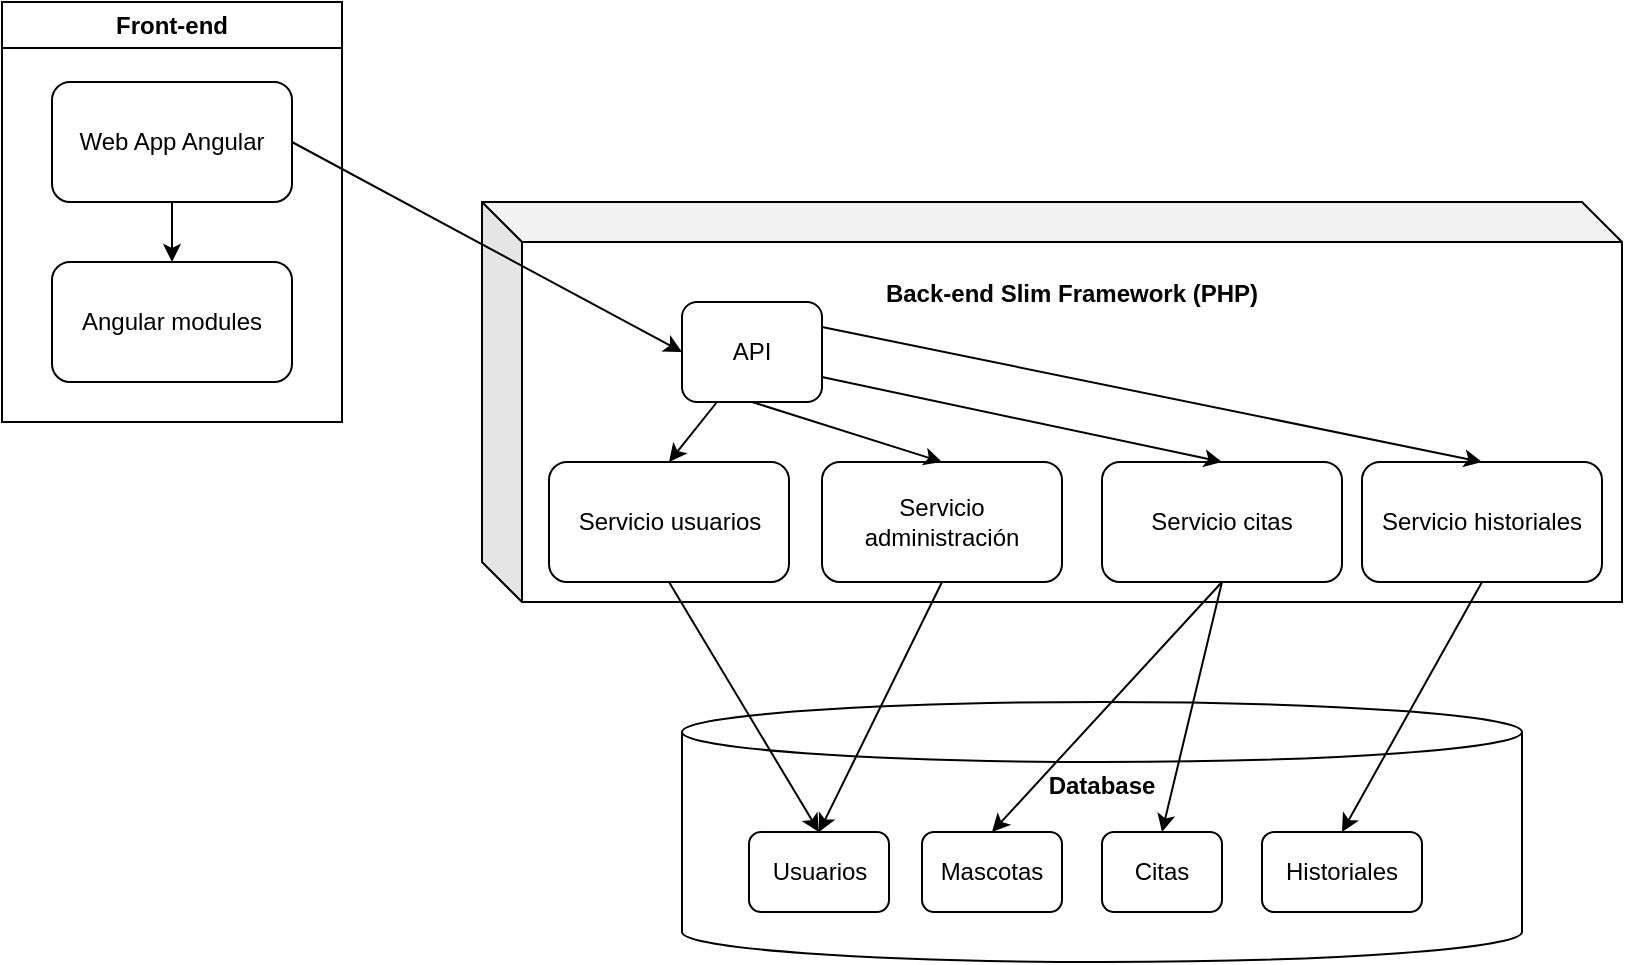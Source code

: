 <mxfile version="24.7.17">
  <diagram name="Arquitectura" id="u-tzAP_CyQNryh3ZNHqW">
    <mxGraphModel dx="712" dy="771" grid="1" gridSize="10" guides="1" tooltips="1" connect="1" arrows="1" fold="1" page="1" pageScale="1" pageWidth="827" pageHeight="1169" math="0" shadow="0">
      <root>
        <mxCell id="0" />
        <mxCell id="1" parent="0" />
        <mxCell id="5HdY6qBEU2Qn8acYaTiq-2" value="&lt;b&gt;Back-end Slim Framework (PHP)&lt;/b&gt;&lt;div&gt;&lt;b&gt;&lt;br&gt;&lt;/b&gt;&lt;/div&gt;&lt;div&gt;&lt;b&gt;&lt;br&gt;&lt;/b&gt;&lt;/div&gt;&lt;div&gt;&lt;b&gt;&lt;br&gt;&lt;/b&gt;&lt;/div&gt;&lt;div&gt;&lt;b&gt;&lt;br&gt;&lt;/b&gt;&lt;/div&gt;&lt;div&gt;&lt;b&gt;&lt;br&gt;&lt;/b&gt;&lt;/div&gt;&lt;div&gt;&lt;br&gt;&lt;/div&gt;&lt;div&gt;&lt;br&gt;&lt;/div&gt;&lt;div&gt;&lt;br&gt;&lt;/div&gt;&lt;div&gt;&lt;br&gt;&lt;/div&gt;" style="shape=cube;whiteSpace=wrap;html=1;boundedLbl=1;backgroundOutline=1;darkOpacity=0.05;darkOpacity2=0.1;" vertex="1" parent="1">
          <mxGeometry x="260" y="210" width="570" height="200" as="geometry" />
        </mxCell>
        <mxCell id="5HdY6qBEU2Qn8acYaTiq-5" value="Front-end" style="swimlane;whiteSpace=wrap;html=1;fillColor=default;" vertex="1" parent="1">
          <mxGeometry x="20" y="110" width="170" height="210" as="geometry" />
        </mxCell>
        <mxCell id="5HdY6qBEU2Qn8acYaTiq-6" value="Web App Angular" style="rounded=1;whiteSpace=wrap;html=1;" vertex="1" parent="5HdY6qBEU2Qn8acYaTiq-5">
          <mxGeometry x="25" y="40" width="120" height="60" as="geometry" />
        </mxCell>
        <mxCell id="5HdY6qBEU2Qn8acYaTiq-7" value="Angular modules" style="rounded=1;whiteSpace=wrap;html=1;" vertex="1" parent="5HdY6qBEU2Qn8acYaTiq-5">
          <mxGeometry x="25" y="130" width="120" height="60" as="geometry" />
        </mxCell>
        <mxCell id="5HdY6qBEU2Qn8acYaTiq-18" value="" style="endArrow=classic;html=1;rounded=0;exitX=0.5;exitY=1;exitDx=0;exitDy=0;entryX=0.5;entryY=0;entryDx=0;entryDy=0;" edge="1" parent="5HdY6qBEU2Qn8acYaTiq-5" source="5HdY6qBEU2Qn8acYaTiq-6" target="5HdY6qBEU2Qn8acYaTiq-7">
          <mxGeometry width="50" height="50" relative="1" as="geometry">
            <mxPoint x="190" y="310" as="sourcePoint" />
            <mxPoint x="240" y="260" as="targetPoint" />
          </mxGeometry>
        </mxCell>
        <mxCell id="5HdY6qBEU2Qn8acYaTiq-8" value="API" style="rounded=1;whiteSpace=wrap;html=1;" vertex="1" parent="1">
          <mxGeometry x="360" y="260" width="70" height="50" as="geometry" />
        </mxCell>
        <mxCell id="5HdY6qBEU2Qn8acYaTiq-9" value="Servicio historiales" style="rounded=1;whiteSpace=wrap;html=1;" vertex="1" parent="1">
          <mxGeometry x="700" y="340" width="120" height="60" as="geometry" />
        </mxCell>
        <mxCell id="5HdY6qBEU2Qn8acYaTiq-10" value="Servicio citas" style="rounded=1;whiteSpace=wrap;html=1;" vertex="1" parent="1">
          <mxGeometry x="570" y="340" width="120" height="60" as="geometry" />
        </mxCell>
        <mxCell id="5HdY6qBEU2Qn8acYaTiq-11" value="Servicio usuarios" style="rounded=1;whiteSpace=wrap;html=1;" vertex="1" parent="1">
          <mxGeometry x="293.5" y="340" width="120" height="60" as="geometry" />
        </mxCell>
        <mxCell id="5HdY6qBEU2Qn8acYaTiq-12" value="Servicio administración" style="rounded=1;whiteSpace=wrap;html=1;" vertex="1" parent="1">
          <mxGeometry x="430" y="340" width="120" height="60" as="geometry" />
        </mxCell>
        <mxCell id="5HdY6qBEU2Qn8acYaTiq-19" value="" style="endArrow=classic;html=1;rounded=0;exitX=1;exitY=0.5;exitDx=0;exitDy=0;entryX=0;entryY=0.5;entryDx=0;entryDy=0;" edge="1" parent="1" source="5HdY6qBEU2Qn8acYaTiq-6" target="5HdY6qBEU2Qn8acYaTiq-8">
          <mxGeometry width="50" height="50" relative="1" as="geometry">
            <mxPoint x="450" y="420" as="sourcePoint" />
            <mxPoint x="500" y="370" as="targetPoint" />
          </mxGeometry>
        </mxCell>
        <mxCell id="5HdY6qBEU2Qn8acYaTiq-20" value="" style="endArrow=classic;html=1;rounded=0;exitX=0.25;exitY=1;exitDx=0;exitDy=0;entryX=0.5;entryY=0;entryDx=0;entryDy=0;" edge="1" parent="1" source="5HdY6qBEU2Qn8acYaTiq-8" target="5HdY6qBEU2Qn8acYaTiq-11">
          <mxGeometry width="50" height="50" relative="1" as="geometry">
            <mxPoint x="175" y="190" as="sourcePoint" />
            <mxPoint x="370" y="295" as="targetPoint" />
          </mxGeometry>
        </mxCell>
        <mxCell id="5HdY6qBEU2Qn8acYaTiq-21" value="" style="endArrow=classic;html=1;rounded=0;exitX=1;exitY=0.75;exitDx=0;exitDy=0;entryX=0.5;entryY=0;entryDx=0;entryDy=0;" edge="1" parent="1" source="5HdY6qBEU2Qn8acYaTiq-8" target="5HdY6qBEU2Qn8acYaTiq-10">
          <mxGeometry width="50" height="50" relative="1" as="geometry">
            <mxPoint x="185" y="200" as="sourcePoint" />
            <mxPoint x="380" y="305" as="targetPoint" />
          </mxGeometry>
        </mxCell>
        <mxCell id="5HdY6qBEU2Qn8acYaTiq-22" value="" style="endArrow=classic;html=1;rounded=0;exitX=1;exitY=0.25;exitDx=0;exitDy=0;entryX=0.5;entryY=0;entryDx=0;entryDy=0;" edge="1" parent="1" source="5HdY6qBEU2Qn8acYaTiq-8" target="5HdY6qBEU2Qn8acYaTiq-9">
          <mxGeometry width="50" height="50" relative="1" as="geometry">
            <mxPoint x="405" y="320" as="sourcePoint" />
            <mxPoint x="500" y="350" as="targetPoint" />
          </mxGeometry>
        </mxCell>
        <mxCell id="5HdY6qBEU2Qn8acYaTiq-23" value="" style="endArrow=classic;html=1;rounded=0;exitX=0.5;exitY=1;exitDx=0;exitDy=0;entryX=0.5;entryY=0;entryDx=0;entryDy=0;" edge="1" parent="1" source="5HdY6qBEU2Qn8acYaTiq-8" target="5HdY6qBEU2Qn8acYaTiq-12">
          <mxGeometry width="50" height="50" relative="1" as="geometry">
            <mxPoint x="415" y="330" as="sourcePoint" />
            <mxPoint x="510" y="360" as="targetPoint" />
          </mxGeometry>
        </mxCell>
        <mxCell id="5HdY6qBEU2Qn8acYaTiq-25" value="" style="group" vertex="1" connectable="0" parent="1">
          <mxGeometry x="360" y="460" width="420" height="130" as="geometry" />
        </mxCell>
        <mxCell id="5HdY6qBEU2Qn8acYaTiq-13" value="&lt;b&gt;Database&lt;/b&gt;&lt;div&gt;&lt;b&gt;&lt;br&gt;&lt;/b&gt;&lt;/div&gt;&lt;div&gt;&lt;b&gt;&lt;br&gt;&lt;/b&gt;&lt;/div&gt;&lt;div&gt;&lt;b&gt;&lt;br&gt;&lt;/b&gt;&lt;/div&gt;&lt;div&gt;&lt;b&gt;&lt;br&gt;&lt;/b&gt;&lt;/div&gt;&lt;div&gt;&lt;br&gt;&lt;/div&gt;" style="shape=cylinder3;whiteSpace=wrap;html=1;boundedLbl=1;backgroundOutline=1;size=15;" vertex="1" parent="5HdY6qBEU2Qn8acYaTiq-25">
          <mxGeometry width="420" height="130" as="geometry" />
        </mxCell>
        <mxCell id="5HdY6qBEU2Qn8acYaTiq-14" value="Historiales" style="rounded=1;whiteSpace=wrap;html=1;container=0;" vertex="1" parent="5HdY6qBEU2Qn8acYaTiq-25">
          <mxGeometry x="290" y="65" width="80" height="40" as="geometry" />
        </mxCell>
        <mxCell id="5HdY6qBEU2Qn8acYaTiq-16" value="Mascotas" style="rounded=1;whiteSpace=wrap;html=1;container=0;" vertex="1" parent="5HdY6qBEU2Qn8acYaTiq-25">
          <mxGeometry x="120" y="65" width="70" height="40" as="geometry" />
        </mxCell>
        <mxCell id="5HdY6qBEU2Qn8acYaTiq-15" value="Citas" style="rounded=1;whiteSpace=wrap;html=1;container=0;" vertex="1" parent="5HdY6qBEU2Qn8acYaTiq-25">
          <mxGeometry x="210" y="65" width="60" height="40" as="geometry" />
        </mxCell>
        <mxCell id="5HdY6qBEU2Qn8acYaTiq-17" value="Usuarios" style="rounded=1;whiteSpace=wrap;html=1;container=0;" vertex="1" parent="5HdY6qBEU2Qn8acYaTiq-25">
          <mxGeometry x="33.5" y="65" width="70" height="40" as="geometry" />
        </mxCell>
        <mxCell id="5HdY6qBEU2Qn8acYaTiq-26" value="" style="endArrow=classic;html=1;rounded=0;exitX=0.5;exitY=1;exitDx=0;exitDy=0;entryX=0.5;entryY=0;entryDx=0;entryDy=0;" edge="1" parent="1" source="5HdY6qBEU2Qn8acYaTiq-11" target="5HdY6qBEU2Qn8acYaTiq-17">
          <mxGeometry width="50" height="50" relative="1" as="geometry">
            <mxPoint x="425" y="340" as="sourcePoint" />
            <mxPoint x="520" y="370" as="targetPoint" />
          </mxGeometry>
        </mxCell>
        <mxCell id="5HdY6qBEU2Qn8acYaTiq-27" value="" style="endArrow=classic;html=1;rounded=0;exitX=0.5;exitY=1;exitDx=0;exitDy=0;entryX=0.5;entryY=0;entryDx=0;entryDy=0;" edge="1" parent="1" source="5HdY6qBEU2Qn8acYaTiq-10" target="5HdY6qBEU2Qn8acYaTiq-16">
          <mxGeometry width="50" height="50" relative="1" as="geometry">
            <mxPoint x="435" y="350" as="sourcePoint" />
            <mxPoint x="530" y="380" as="targetPoint" />
          </mxGeometry>
        </mxCell>
        <mxCell id="5HdY6qBEU2Qn8acYaTiq-28" value="" style="endArrow=classic;html=1;rounded=0;exitX=0.5;exitY=1;exitDx=0;exitDy=0;entryX=0.5;entryY=0;entryDx=0;entryDy=0;" edge="1" parent="1" source="5HdY6qBEU2Qn8acYaTiq-10" target="5HdY6qBEU2Qn8acYaTiq-15">
          <mxGeometry width="50" height="50" relative="1" as="geometry">
            <mxPoint x="445" y="360" as="sourcePoint" />
            <mxPoint x="540" y="390" as="targetPoint" />
          </mxGeometry>
        </mxCell>
        <mxCell id="5HdY6qBEU2Qn8acYaTiq-29" value="" style="endArrow=classic;html=1;rounded=0;exitX=0.5;exitY=1;exitDx=0;exitDy=0;entryX=0.5;entryY=0;entryDx=0;entryDy=0;" edge="1" parent="1" source="5HdY6qBEU2Qn8acYaTiq-9" target="5HdY6qBEU2Qn8acYaTiq-14">
          <mxGeometry width="50" height="50" relative="1" as="geometry">
            <mxPoint x="455" y="370" as="sourcePoint" />
            <mxPoint x="550" y="400" as="targetPoint" />
          </mxGeometry>
        </mxCell>
        <mxCell id="5HdY6qBEU2Qn8acYaTiq-30" value="" style="endArrow=classic;html=1;rounded=0;exitX=0.5;exitY=1;exitDx=0;exitDy=0;entryX=0.5;entryY=0;entryDx=0;entryDy=0;" edge="1" parent="1" source="5HdY6qBEU2Qn8acYaTiq-12" target="5HdY6qBEU2Qn8acYaTiq-17">
          <mxGeometry width="50" height="50" relative="1" as="geometry">
            <mxPoint x="465" y="380" as="sourcePoint" />
            <mxPoint x="560" y="410" as="targetPoint" />
          </mxGeometry>
        </mxCell>
      </root>
    </mxGraphModel>
  </diagram>
</mxfile>
